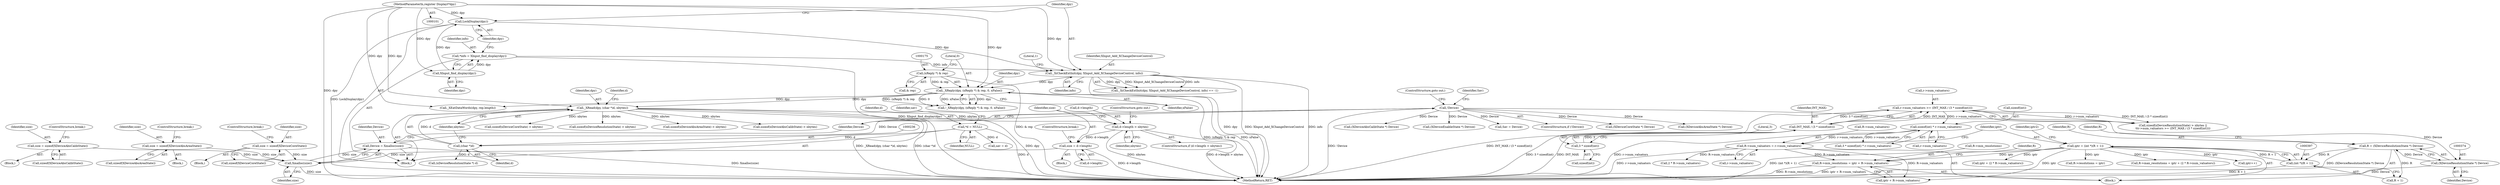 digraph "0_libXi_19a9cd607de73947fcfb104682f203ffe4e1f4e5_0@integer" {
"1000413" [label="(Call,R->min_resolutions = iptr + R->num_valuators)"];
"1000394" [label="(Call,iptr = (int *)(R + 1))"];
"1000396" [label="(Call,(int *)(R + 1))"];
"1000371" [label="(Call,R = (XDeviceResolutionState *) Device)"];
"1000373" [label="(Call,(XDeviceResolutionState *) Device)"];
"1000347" [label="(Call,!Device)"];
"1000342" [label="(Call,Device = Xmalloc(size))"];
"1000344" [label="(Call,Xmalloc(size))"];
"1000297" [label="(Call,size = sizeof(XDeviceAbsCalibState))"];
"1000310" [label="(Call,size = sizeof(XDeviceAbsAreaState))"];
"1000323" [label="(Call,size = sizeof(XDeviceCoreState))"];
"1000336" [label="(Call,size = d->length)"];
"1000330" [label="(Call,d->length > nbytes)"];
"1000233" [label="(Call,_XRead(dpy, (char *)d, nbytes))"];
"1000172" [label="(Call,_XReply(dpy, (xReply *) & rep, 0, xFalse))"];
"1000133" [label="(Call,_XiCheckExtInit(dpy, XInput_Add_XChangeDeviceControl, info))"];
"1000129" [label="(Call,LockDisplay(dpy))"];
"1000127" [label="(Call,XInput_find_display(dpy))"];
"1000102" [label="(MethodParameterIn,register Display\t*dpy)"];
"1000125" [label="(Call,*info = XInput_find_display(dpy))"];
"1000174" [label="(Call,(xReply *) & rep)"];
"1000235" [label="(Call,(char *)d)"];
"1000115" [label="(Call,*d = NULL)"];
"1000387" [label="(Call,R->num_valuators = r->num_valuators)"];
"1000275" [label="(Call,sizeof(int) * r->num_valuators)"];
"1000260" [label="(Call,r->num_valuators >= (INT_MAX / (3 * sizeof(int))))"];
"1000264" [label="(Call,INT_MAX / (3 * sizeof(int)))"];
"1000266" [label="(Call,3 * sizeof(int))"];
"1000135" [label="(Identifier,XInput_Add_XChangeDeviceControl)"];
"1000116" [label="(Identifier,d)"];
"1000422" [label="(Call,R->max_resolutions = iptr + (2 * R->num_valuators))"];
"1000371" [label="(Call,R = (XDeviceResolutionState *) Device)"];
"1000655" [label="(Call,(XDeviceEnableState *) Device)"];
"1000378" [label="(Identifier,R)"];
"1000448" [label="(Call,iptr++)"];
"1000303" [label="(Block,)"];
"1000176" [label="(Call,& rep)"];
"1000360" [label="(Block,)"];
"1000266" [label="(Call,3 * sizeof(int))"];
"1000394" [label="(Call,iptr = (int *)(R + 1))"];
"1000179" [label="(Identifier,xFalse)"];
"1000297" [label="(Call,size = sizeof(XDeviceAbsCalibState))"];
"1000125" [label="(Call,*info = XInput_find_display(dpy))"];
"1000292" [label="(Call,sizeof(xDeviceAbsCalibState) > nbytes)"];
"1000275" [label="(Call,sizeof(int) * r->num_valuators)"];
"1000345" [label="(Identifier,size)"];
"1000134" [label="(Identifier,dpy)"];
"1000391" [label="(Call,r->num_valuators)"];
"1000396" [label="(Call,(int *)(R + 1))"];
"1000398" [label="(Call,R + 1)"];
"1000312" [label="(Call,sizeof(XDeviceAbsAreaState))"];
"1000230" [label="(Call,sav = d)"];
"1000426" [label="(Call,iptr + (2 * R->num_valuators))"];
"1000278" [label="(Call,r->num_valuators)"];
"1000172" [label="(Call,_XReply(dpy, (xReply *) & rep, 0, xFalse))"];
"1000349" [label="(ControlStructure,goto out;)"];
"1000344" [label="(Call,Xmalloc(size))"];
"1000327" [label="(ControlStructure,break;)"];
"1000373" [label="(Call,(XDeviceResolutionState *) Device)"];
"1000261" [label="(Call,r->num_valuators)"];
"1000243" [label="(Block,)"];
"1000127" [label="(Call,XInput_find_display(dpy))"];
"1000679" [label="(MethodReturn,RET)"];
"1000132" [label="(Call,_XiCheckExtInit(dpy, XInput_Add_XChangeDeviceControl, info) == -1)"];
"1000299" [label="(Call,sizeof(XDeviceAbsCalibState))"];
"1000290" [label="(Block,)"];
"1000329" [label="(ControlStructure,if (d->length > nbytes))"];
"1000318" [label="(Call,sizeof(xDeviceCoreState) > nbytes)"];
"1000174" [label="(Call,(xReply *) & rep)"];
"1000417" [label="(Call,iptr + R->num_valuators)"];
"1000323" [label="(Call,size = sizeof(XDeviceCoreState))"];
"1000350" [label="(Call,Sav = Device)"];
"1000260" [label="(Call,r->num_valuators >= (INT_MAX / (3 * sizeof(int))))"];
"1000346" [label="(ControlStructure,if (!Device))"];
"1000233" [label="(Call,_XRead(dpy, (char *)d, nbytes))"];
"1000343" [label="(Identifier,Device)"];
"1000375" [label="(Identifier,Device)"];
"1000126" [label="(Identifier,info)"];
"1000235" [label="(Call,(char *)d)"];
"1000237" [label="(Identifier,d)"];
"1000267" [label="(Literal,3)"];
"1000298" [label="(Identifier,size)"];
"1000342" [label="(Call,Device = Xmalloc(size))"];
"1000387" [label="(Call,R->num_valuators = r->num_valuators)"];
"1000117" [label="(Identifier,NULL)"];
"1000251" [label="(Call,(xDeviceResolutionState *) d)"];
"1000268" [label="(Call,sizeof(int))"];
"1000324" [label="(Identifier,size)"];
"1000224" [label="(Call,_XEatDataWords(dpy, rep.length))"];
"1000138" [label="(Literal,1)"];
"1000129" [label="(Call,LockDisplay(dpy))"];
"1000128" [label="(Identifier,dpy)"];
"1000615" [label="(Call,(XDeviceCoreState *) Device)"];
"1000311" [label="(Identifier,size)"];
"1000115" [label="(Call,*d = NULL)"];
"1000424" [label="(Identifier,R)"];
"1000413" [label="(Call,R->min_resolutions = iptr + R->num_valuators)"];
"1000130" [label="(Identifier,dpy)"];
"1000395" [label="(Identifier,iptr)"];
"1000256" [label="(Call,sizeof(xDeviceResolutionState) > nbytes)"];
"1000136" [label="(Identifier,info)"];
"1000314" [label="(ControlStructure,break;)"];
"1000264" [label="(Call,INT_MAX / (3 * sizeof(int)))"];
"1000338" [label="(Call,d->length)"];
"1000330" [label="(Call,d->length > nbytes)"];
"1000348" [label="(Identifier,Device)"];
"1000547" [label="(Call,(XDeviceAbsAreaState *) Device)"];
"1000310" [label="(Call,size = sizeof(XDeviceAbsAreaState))"];
"1000325" [label="(Call,sizeof(XDeviceCoreState))"];
"1000120" [label="(Identifier,sav)"];
"1000351" [label="(Identifier,Sav)"];
"1000234" [label="(Identifier,dpy)"];
"1000388" [label="(Call,R->num_valuators)"];
"1000273" [label="(Call,3 * sizeof(int) * r->num_valuators)"];
"1000331" [label="(Call,d->length)"];
"1000265" [label="(Identifier,INT_MAX)"];
"1000465" [label="(Call,(XDeviceAbsCalibState *) Device)"];
"1000402" [label="(Identifier,iptr2)"];
"1000334" [label="(Identifier,nbytes)"];
"1000133" [label="(Call,_XiCheckExtInit(dpy, XInput_Add_XChangeDeviceControl, info))"];
"1000102" [label="(MethodParameterIn,register Display\t*dpy)"];
"1000372" [label="(Identifier,R)"];
"1000305" [label="(Call,sizeof(xDeviceAbsAreaState) > nbytes)"];
"1000178" [label="(Literal,0)"];
"1000341" [label="(ControlStructure,break;)"];
"1000173" [label="(Identifier,dpy)"];
"1000301" [label="(ControlStructure,break;)"];
"1000241" [label="(Identifier,d)"];
"1000428" [label="(Call,2 * R->num_valuators)"];
"1000238" [label="(Identifier,nbytes)"];
"1000408" [label="(Call,R->resolutions = iptr)"];
"1000347" [label="(Call,!Device)"];
"1000337" [label="(Identifier,size)"];
"1000335" [label="(ControlStructure,goto out;)"];
"1000105" [label="(Block,)"];
"1000414" [label="(Call,R->min_resolutions)"];
"1000316" [label="(Block,)"];
"1000336" [label="(Call,size = d->length)"];
"1000276" [label="(Call,sizeof(int))"];
"1000171" [label="(Call,!_XReply(dpy, (xReply *) & rep, 0, xFalse))"];
"1000255" [label="(Call,sizeof(xDeviceResolutionState) > nbytes ||\n\t\tr->num_valuators >= (INT_MAX / (3 * sizeof(int))))"];
"1000413" -> "1000360"  [label="AST: "];
"1000413" -> "1000417"  [label="CFG: "];
"1000414" -> "1000413"  [label="AST: "];
"1000417" -> "1000413"  [label="AST: "];
"1000424" -> "1000413"  [label="CFG: "];
"1000413" -> "1000679"  [label="DDG: R->min_resolutions"];
"1000413" -> "1000679"  [label="DDG: iptr + R->num_valuators"];
"1000394" -> "1000413"  [label="DDG: iptr"];
"1000387" -> "1000413"  [label="DDG: R->num_valuators"];
"1000394" -> "1000360"  [label="AST: "];
"1000394" -> "1000396"  [label="CFG: "];
"1000395" -> "1000394"  [label="AST: "];
"1000396" -> "1000394"  [label="AST: "];
"1000402" -> "1000394"  [label="CFG: "];
"1000394" -> "1000679"  [label="DDG: (int *)(R + 1)"];
"1000396" -> "1000394"  [label="DDG: R + 1"];
"1000394" -> "1000408"  [label="DDG: iptr"];
"1000394" -> "1000417"  [label="DDG: iptr"];
"1000394" -> "1000422"  [label="DDG: iptr"];
"1000394" -> "1000426"  [label="DDG: iptr"];
"1000394" -> "1000448"  [label="DDG: iptr"];
"1000396" -> "1000398"  [label="CFG: "];
"1000397" -> "1000396"  [label="AST: "];
"1000398" -> "1000396"  [label="AST: "];
"1000396" -> "1000679"  [label="DDG: R + 1"];
"1000371" -> "1000396"  [label="DDG: R"];
"1000371" -> "1000360"  [label="AST: "];
"1000371" -> "1000373"  [label="CFG: "];
"1000372" -> "1000371"  [label="AST: "];
"1000373" -> "1000371"  [label="AST: "];
"1000378" -> "1000371"  [label="CFG: "];
"1000371" -> "1000679"  [label="DDG: (XDeviceResolutionState *) Device"];
"1000373" -> "1000371"  [label="DDG: Device"];
"1000371" -> "1000398"  [label="DDG: R"];
"1000373" -> "1000375"  [label="CFG: "];
"1000374" -> "1000373"  [label="AST: "];
"1000375" -> "1000373"  [label="AST: "];
"1000373" -> "1000679"  [label="DDG: Device"];
"1000347" -> "1000373"  [label="DDG: Device"];
"1000347" -> "1000346"  [label="AST: "];
"1000347" -> "1000348"  [label="CFG: "];
"1000348" -> "1000347"  [label="AST: "];
"1000349" -> "1000347"  [label="CFG: "];
"1000351" -> "1000347"  [label="CFG: "];
"1000347" -> "1000679"  [label="DDG: !Device"];
"1000342" -> "1000347"  [label="DDG: Device"];
"1000347" -> "1000350"  [label="DDG: Device"];
"1000347" -> "1000465"  [label="DDG: Device"];
"1000347" -> "1000547"  [label="DDG: Device"];
"1000347" -> "1000615"  [label="DDG: Device"];
"1000347" -> "1000655"  [label="DDG: Device"];
"1000342" -> "1000105"  [label="AST: "];
"1000342" -> "1000344"  [label="CFG: "];
"1000343" -> "1000342"  [label="AST: "];
"1000344" -> "1000342"  [label="AST: "];
"1000348" -> "1000342"  [label="CFG: "];
"1000342" -> "1000679"  [label="DDG: Xmalloc(size)"];
"1000344" -> "1000342"  [label="DDG: size"];
"1000344" -> "1000345"  [label="CFG: "];
"1000345" -> "1000344"  [label="AST: "];
"1000344" -> "1000679"  [label="DDG: size"];
"1000297" -> "1000344"  [label="DDG: size"];
"1000310" -> "1000344"  [label="DDG: size"];
"1000323" -> "1000344"  [label="DDG: size"];
"1000336" -> "1000344"  [label="DDG: size"];
"1000297" -> "1000290"  [label="AST: "];
"1000297" -> "1000299"  [label="CFG: "];
"1000298" -> "1000297"  [label="AST: "];
"1000299" -> "1000297"  [label="AST: "];
"1000301" -> "1000297"  [label="CFG: "];
"1000310" -> "1000303"  [label="AST: "];
"1000310" -> "1000312"  [label="CFG: "];
"1000311" -> "1000310"  [label="AST: "];
"1000312" -> "1000310"  [label="AST: "];
"1000314" -> "1000310"  [label="CFG: "];
"1000323" -> "1000316"  [label="AST: "];
"1000323" -> "1000325"  [label="CFG: "];
"1000324" -> "1000323"  [label="AST: "];
"1000325" -> "1000323"  [label="AST: "];
"1000327" -> "1000323"  [label="CFG: "];
"1000336" -> "1000243"  [label="AST: "];
"1000336" -> "1000338"  [label="CFG: "];
"1000337" -> "1000336"  [label="AST: "];
"1000338" -> "1000336"  [label="AST: "];
"1000341" -> "1000336"  [label="CFG: "];
"1000336" -> "1000679"  [label="DDG: d->length"];
"1000330" -> "1000336"  [label="DDG: d->length"];
"1000330" -> "1000329"  [label="AST: "];
"1000330" -> "1000334"  [label="CFG: "];
"1000331" -> "1000330"  [label="AST: "];
"1000334" -> "1000330"  [label="AST: "];
"1000335" -> "1000330"  [label="CFG: "];
"1000337" -> "1000330"  [label="CFG: "];
"1000330" -> "1000679"  [label="DDG: nbytes"];
"1000330" -> "1000679"  [label="DDG: d->length > nbytes"];
"1000233" -> "1000330"  [label="DDG: nbytes"];
"1000233" -> "1000105"  [label="AST: "];
"1000233" -> "1000238"  [label="CFG: "];
"1000234" -> "1000233"  [label="AST: "];
"1000235" -> "1000233"  [label="AST: "];
"1000238" -> "1000233"  [label="AST: "];
"1000241" -> "1000233"  [label="CFG: "];
"1000233" -> "1000679"  [label="DDG: _XRead(dpy, (char *)d, nbytes)"];
"1000233" -> "1000679"  [label="DDG: (char *)d"];
"1000233" -> "1000679"  [label="DDG: dpy"];
"1000172" -> "1000233"  [label="DDG: dpy"];
"1000102" -> "1000233"  [label="DDG: dpy"];
"1000235" -> "1000233"  [label="DDG: d"];
"1000233" -> "1000256"  [label="DDG: nbytes"];
"1000233" -> "1000292"  [label="DDG: nbytes"];
"1000233" -> "1000305"  [label="DDG: nbytes"];
"1000233" -> "1000318"  [label="DDG: nbytes"];
"1000172" -> "1000171"  [label="AST: "];
"1000172" -> "1000179"  [label="CFG: "];
"1000173" -> "1000172"  [label="AST: "];
"1000174" -> "1000172"  [label="AST: "];
"1000178" -> "1000172"  [label="AST: "];
"1000179" -> "1000172"  [label="AST: "];
"1000171" -> "1000172"  [label="CFG: "];
"1000172" -> "1000679"  [label="DDG: xFalse"];
"1000172" -> "1000679"  [label="DDG: (xReply *) & rep"];
"1000172" -> "1000171"  [label="DDG: dpy"];
"1000172" -> "1000171"  [label="DDG: (xReply *) & rep"];
"1000172" -> "1000171"  [label="DDG: 0"];
"1000172" -> "1000171"  [label="DDG: xFalse"];
"1000133" -> "1000172"  [label="DDG: dpy"];
"1000102" -> "1000172"  [label="DDG: dpy"];
"1000174" -> "1000172"  [label="DDG: & rep"];
"1000172" -> "1000224"  [label="DDG: dpy"];
"1000133" -> "1000132"  [label="AST: "];
"1000133" -> "1000136"  [label="CFG: "];
"1000134" -> "1000133"  [label="AST: "];
"1000135" -> "1000133"  [label="AST: "];
"1000136" -> "1000133"  [label="AST: "];
"1000138" -> "1000133"  [label="CFG: "];
"1000133" -> "1000679"  [label="DDG: dpy"];
"1000133" -> "1000679"  [label="DDG: XInput_Add_XChangeDeviceControl"];
"1000133" -> "1000679"  [label="DDG: info"];
"1000133" -> "1000132"  [label="DDG: dpy"];
"1000133" -> "1000132"  [label="DDG: XInput_Add_XChangeDeviceControl"];
"1000133" -> "1000132"  [label="DDG: info"];
"1000129" -> "1000133"  [label="DDG: dpy"];
"1000102" -> "1000133"  [label="DDG: dpy"];
"1000125" -> "1000133"  [label="DDG: info"];
"1000129" -> "1000105"  [label="AST: "];
"1000129" -> "1000130"  [label="CFG: "];
"1000130" -> "1000129"  [label="AST: "];
"1000134" -> "1000129"  [label="CFG: "];
"1000129" -> "1000679"  [label="DDG: LockDisplay(dpy)"];
"1000127" -> "1000129"  [label="DDG: dpy"];
"1000102" -> "1000129"  [label="DDG: dpy"];
"1000127" -> "1000125"  [label="AST: "];
"1000127" -> "1000128"  [label="CFG: "];
"1000128" -> "1000127"  [label="AST: "];
"1000125" -> "1000127"  [label="CFG: "];
"1000127" -> "1000125"  [label="DDG: dpy"];
"1000102" -> "1000127"  [label="DDG: dpy"];
"1000102" -> "1000101"  [label="AST: "];
"1000102" -> "1000679"  [label="DDG: dpy"];
"1000102" -> "1000224"  [label="DDG: dpy"];
"1000125" -> "1000105"  [label="AST: "];
"1000126" -> "1000125"  [label="AST: "];
"1000130" -> "1000125"  [label="CFG: "];
"1000125" -> "1000679"  [label="DDG: XInput_find_display(dpy)"];
"1000174" -> "1000176"  [label="CFG: "];
"1000175" -> "1000174"  [label="AST: "];
"1000176" -> "1000174"  [label="AST: "];
"1000178" -> "1000174"  [label="CFG: "];
"1000174" -> "1000679"  [label="DDG: & rep"];
"1000235" -> "1000237"  [label="CFG: "];
"1000236" -> "1000235"  [label="AST: "];
"1000237" -> "1000235"  [label="AST: "];
"1000238" -> "1000235"  [label="CFG: "];
"1000115" -> "1000235"  [label="DDG: d"];
"1000235" -> "1000251"  [label="DDG: d"];
"1000115" -> "1000105"  [label="AST: "];
"1000115" -> "1000117"  [label="CFG: "];
"1000116" -> "1000115"  [label="AST: "];
"1000117" -> "1000115"  [label="AST: "];
"1000120" -> "1000115"  [label="CFG: "];
"1000115" -> "1000679"  [label="DDG: d"];
"1000115" -> "1000230"  [label="DDG: d"];
"1000387" -> "1000360"  [label="AST: "];
"1000387" -> "1000391"  [label="CFG: "];
"1000388" -> "1000387"  [label="AST: "];
"1000391" -> "1000387"  [label="AST: "];
"1000395" -> "1000387"  [label="CFG: "];
"1000387" -> "1000679"  [label="DDG: r->num_valuators"];
"1000275" -> "1000387"  [label="DDG: r->num_valuators"];
"1000387" -> "1000417"  [label="DDG: R->num_valuators"];
"1000387" -> "1000428"  [label="DDG: R->num_valuators"];
"1000275" -> "1000273"  [label="AST: "];
"1000275" -> "1000278"  [label="CFG: "];
"1000276" -> "1000275"  [label="AST: "];
"1000278" -> "1000275"  [label="AST: "];
"1000273" -> "1000275"  [label="CFG: "];
"1000275" -> "1000679"  [label="DDG: r->num_valuators"];
"1000275" -> "1000273"  [label="DDG: r->num_valuators"];
"1000260" -> "1000275"  [label="DDG: r->num_valuators"];
"1000260" -> "1000255"  [label="AST: "];
"1000260" -> "1000264"  [label="CFG: "];
"1000261" -> "1000260"  [label="AST: "];
"1000264" -> "1000260"  [label="AST: "];
"1000255" -> "1000260"  [label="CFG: "];
"1000260" -> "1000679"  [label="DDG: INT_MAX / (3 * sizeof(int))"];
"1000260" -> "1000255"  [label="DDG: r->num_valuators"];
"1000260" -> "1000255"  [label="DDG: INT_MAX / (3 * sizeof(int))"];
"1000264" -> "1000260"  [label="DDG: INT_MAX"];
"1000264" -> "1000260"  [label="DDG: 3 * sizeof(int)"];
"1000264" -> "1000266"  [label="CFG: "];
"1000265" -> "1000264"  [label="AST: "];
"1000266" -> "1000264"  [label="AST: "];
"1000264" -> "1000679"  [label="DDG: INT_MAX"];
"1000264" -> "1000679"  [label="DDG: 3 * sizeof(int)"];
"1000266" -> "1000264"  [label="DDG: 3"];
"1000266" -> "1000268"  [label="CFG: "];
"1000267" -> "1000266"  [label="AST: "];
"1000268" -> "1000266"  [label="AST: "];
}
